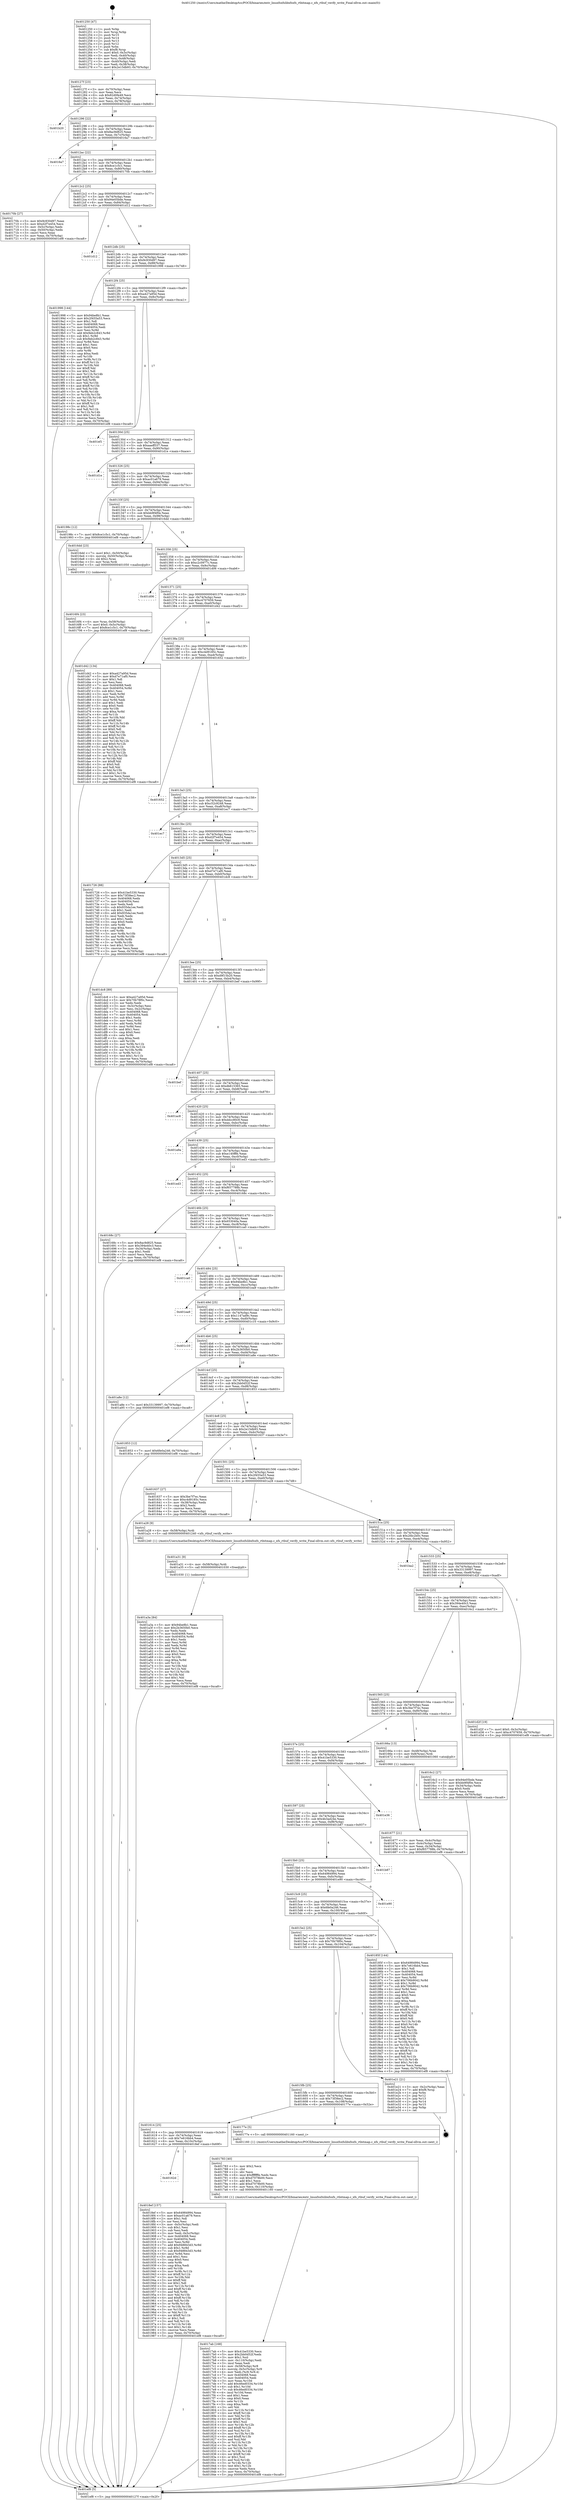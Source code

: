 digraph "0x401250" {
  label = "0x401250 (/mnt/c/Users/mathe/Desktop/tcc/POCII/binaries/extr_linuxfsxfslibxfsxfs_rtbitmap.c_xfs_rtbuf_verify_write_Final-ollvm.out::main(0))"
  labelloc = "t"
  node[shape=record]

  Entry [label="",width=0.3,height=0.3,shape=circle,fillcolor=black,style=filled]
  "0x40127f" [label="{
     0x40127f [23]\l
     | [instrs]\l
     &nbsp;&nbsp;0x40127f \<+3\>: mov -0x70(%rbp),%eax\l
     &nbsp;&nbsp;0x401282 \<+2\>: mov %eax,%ecx\l
     &nbsp;&nbsp;0x401284 \<+6\>: sub $0x82d0fe49,%ecx\l
     &nbsp;&nbsp;0x40128a \<+3\>: mov %eax,-0x74(%rbp)\l
     &nbsp;&nbsp;0x40128d \<+3\>: mov %ecx,-0x78(%rbp)\l
     &nbsp;&nbsp;0x401290 \<+6\>: je 0000000000401b20 \<main+0x8d0\>\l
  }"]
  "0x401b20" [label="{
     0x401b20\l
  }", style=dashed]
  "0x401296" [label="{
     0x401296 [22]\l
     | [instrs]\l
     &nbsp;&nbsp;0x401296 \<+5\>: jmp 000000000040129b \<main+0x4b\>\l
     &nbsp;&nbsp;0x40129b \<+3\>: mov -0x74(%rbp),%eax\l
     &nbsp;&nbsp;0x40129e \<+5\>: sub $0x8ac9d825,%eax\l
     &nbsp;&nbsp;0x4012a3 \<+3\>: mov %eax,-0x7c(%rbp)\l
     &nbsp;&nbsp;0x4012a6 \<+6\>: je 00000000004016a7 \<main+0x457\>\l
  }"]
  Exit [label="",width=0.3,height=0.3,shape=circle,fillcolor=black,style=filled,peripheries=2]
  "0x4016a7" [label="{
     0x4016a7\l
  }", style=dashed]
  "0x4012ac" [label="{
     0x4012ac [22]\l
     | [instrs]\l
     &nbsp;&nbsp;0x4012ac \<+5\>: jmp 00000000004012b1 \<main+0x61\>\l
     &nbsp;&nbsp;0x4012b1 \<+3\>: mov -0x74(%rbp),%eax\l
     &nbsp;&nbsp;0x4012b4 \<+5\>: sub $0x8ce1c5c1,%eax\l
     &nbsp;&nbsp;0x4012b9 \<+3\>: mov %eax,-0x80(%rbp)\l
     &nbsp;&nbsp;0x4012bc \<+6\>: je 000000000040170b \<main+0x4bb\>\l
  }"]
  "0x401a3a" [label="{
     0x401a3a [84]\l
     | [instrs]\l
     &nbsp;&nbsp;0x401a3a \<+5\>: mov $0x94be8b1,%eax\l
     &nbsp;&nbsp;0x401a3f \<+5\>: mov $0x2b3650b0,%ecx\l
     &nbsp;&nbsp;0x401a44 \<+2\>: xor %edx,%edx\l
     &nbsp;&nbsp;0x401a46 \<+7\>: mov 0x404068,%esi\l
     &nbsp;&nbsp;0x401a4d \<+8\>: mov 0x404054,%r8d\l
     &nbsp;&nbsp;0x401a55 \<+3\>: sub $0x1,%edx\l
     &nbsp;&nbsp;0x401a58 \<+3\>: mov %esi,%r9d\l
     &nbsp;&nbsp;0x401a5b \<+3\>: add %edx,%r9d\l
     &nbsp;&nbsp;0x401a5e \<+4\>: imul %r9d,%esi\l
     &nbsp;&nbsp;0x401a62 \<+3\>: and $0x1,%esi\l
     &nbsp;&nbsp;0x401a65 \<+3\>: cmp $0x0,%esi\l
     &nbsp;&nbsp;0x401a68 \<+4\>: sete %r10b\l
     &nbsp;&nbsp;0x401a6c \<+4\>: cmp $0xa,%r8d\l
     &nbsp;&nbsp;0x401a70 \<+4\>: setl %r11b\l
     &nbsp;&nbsp;0x401a74 \<+3\>: mov %r10b,%bl\l
     &nbsp;&nbsp;0x401a77 \<+3\>: and %r11b,%bl\l
     &nbsp;&nbsp;0x401a7a \<+3\>: xor %r11b,%r10b\l
     &nbsp;&nbsp;0x401a7d \<+3\>: or %r10b,%bl\l
     &nbsp;&nbsp;0x401a80 \<+3\>: test $0x1,%bl\l
     &nbsp;&nbsp;0x401a83 \<+3\>: cmovne %ecx,%eax\l
     &nbsp;&nbsp;0x401a86 \<+3\>: mov %eax,-0x70(%rbp)\l
     &nbsp;&nbsp;0x401a89 \<+5\>: jmp 0000000000401ef8 \<main+0xca8\>\l
  }"]
  "0x40170b" [label="{
     0x40170b [27]\l
     | [instrs]\l
     &nbsp;&nbsp;0x40170b \<+5\>: mov $0x9c930d97,%eax\l
     &nbsp;&nbsp;0x401710 \<+5\>: mov $0xd2f7e454,%ecx\l
     &nbsp;&nbsp;0x401715 \<+3\>: mov -0x5c(%rbp),%edx\l
     &nbsp;&nbsp;0x401718 \<+3\>: cmp -0x50(%rbp),%edx\l
     &nbsp;&nbsp;0x40171b \<+3\>: cmovl %ecx,%eax\l
     &nbsp;&nbsp;0x40171e \<+3\>: mov %eax,-0x70(%rbp)\l
     &nbsp;&nbsp;0x401721 \<+5\>: jmp 0000000000401ef8 \<main+0xca8\>\l
  }"]
  "0x4012c2" [label="{
     0x4012c2 [25]\l
     | [instrs]\l
     &nbsp;&nbsp;0x4012c2 \<+5\>: jmp 00000000004012c7 \<main+0x77\>\l
     &nbsp;&nbsp;0x4012c7 \<+3\>: mov -0x74(%rbp),%eax\l
     &nbsp;&nbsp;0x4012ca \<+5\>: sub $0x94e05bde,%eax\l
     &nbsp;&nbsp;0x4012cf \<+6\>: mov %eax,-0x84(%rbp)\l
     &nbsp;&nbsp;0x4012d5 \<+6\>: je 0000000000401d12 \<main+0xac2\>\l
  }"]
  "0x401a31" [label="{
     0x401a31 [9]\l
     | [instrs]\l
     &nbsp;&nbsp;0x401a31 \<+4\>: mov -0x58(%rbp),%rdi\l
     &nbsp;&nbsp;0x401a35 \<+5\>: call 0000000000401030 \<free@plt\>\l
     | [calls]\l
     &nbsp;&nbsp;0x401030 \{1\} (unknown)\l
  }"]
  "0x401d12" [label="{
     0x401d12\l
  }", style=dashed]
  "0x4012db" [label="{
     0x4012db [25]\l
     | [instrs]\l
     &nbsp;&nbsp;0x4012db \<+5\>: jmp 00000000004012e0 \<main+0x90\>\l
     &nbsp;&nbsp;0x4012e0 \<+3\>: mov -0x74(%rbp),%eax\l
     &nbsp;&nbsp;0x4012e3 \<+5\>: sub $0x9c930d97,%eax\l
     &nbsp;&nbsp;0x4012e8 \<+6\>: mov %eax,-0x88(%rbp)\l
     &nbsp;&nbsp;0x4012ee \<+6\>: je 0000000000401998 \<main+0x748\>\l
  }"]
  "0x40162d" [label="{
     0x40162d\l
  }", style=dashed]
  "0x401998" [label="{
     0x401998 [144]\l
     | [instrs]\l
     &nbsp;&nbsp;0x401998 \<+5\>: mov $0x94be8b1,%eax\l
     &nbsp;&nbsp;0x40199d \<+5\>: mov $0x2f455a53,%ecx\l
     &nbsp;&nbsp;0x4019a2 \<+2\>: mov $0x1,%dl\l
     &nbsp;&nbsp;0x4019a4 \<+7\>: mov 0x404068,%esi\l
     &nbsp;&nbsp;0x4019ab \<+7\>: mov 0x404054,%edi\l
     &nbsp;&nbsp;0x4019b2 \<+3\>: mov %esi,%r8d\l
     &nbsp;&nbsp;0x4019b5 \<+7\>: add $0x9eb2c843,%r8d\l
     &nbsp;&nbsp;0x4019bc \<+4\>: sub $0x1,%r8d\l
     &nbsp;&nbsp;0x4019c0 \<+7\>: sub $0x9eb2c843,%r8d\l
     &nbsp;&nbsp;0x4019c7 \<+4\>: imul %r8d,%esi\l
     &nbsp;&nbsp;0x4019cb \<+3\>: and $0x1,%esi\l
     &nbsp;&nbsp;0x4019ce \<+3\>: cmp $0x0,%esi\l
     &nbsp;&nbsp;0x4019d1 \<+4\>: sete %r9b\l
     &nbsp;&nbsp;0x4019d5 \<+3\>: cmp $0xa,%edi\l
     &nbsp;&nbsp;0x4019d8 \<+4\>: setl %r10b\l
     &nbsp;&nbsp;0x4019dc \<+3\>: mov %r9b,%r11b\l
     &nbsp;&nbsp;0x4019df \<+4\>: xor $0xff,%r11b\l
     &nbsp;&nbsp;0x4019e3 \<+3\>: mov %r10b,%bl\l
     &nbsp;&nbsp;0x4019e6 \<+3\>: xor $0xff,%bl\l
     &nbsp;&nbsp;0x4019e9 \<+3\>: xor $0x1,%dl\l
     &nbsp;&nbsp;0x4019ec \<+3\>: mov %r11b,%r14b\l
     &nbsp;&nbsp;0x4019ef \<+4\>: and $0xff,%r14b\l
     &nbsp;&nbsp;0x4019f3 \<+3\>: and %dl,%r9b\l
     &nbsp;&nbsp;0x4019f6 \<+3\>: mov %bl,%r15b\l
     &nbsp;&nbsp;0x4019f9 \<+4\>: and $0xff,%r15b\l
     &nbsp;&nbsp;0x4019fd \<+3\>: and %dl,%r10b\l
     &nbsp;&nbsp;0x401a00 \<+3\>: or %r9b,%r14b\l
     &nbsp;&nbsp;0x401a03 \<+3\>: or %r10b,%r15b\l
     &nbsp;&nbsp;0x401a06 \<+3\>: xor %r15b,%r14b\l
     &nbsp;&nbsp;0x401a09 \<+3\>: or %bl,%r11b\l
     &nbsp;&nbsp;0x401a0c \<+4\>: xor $0xff,%r11b\l
     &nbsp;&nbsp;0x401a10 \<+3\>: or $0x1,%dl\l
     &nbsp;&nbsp;0x401a13 \<+3\>: and %dl,%r11b\l
     &nbsp;&nbsp;0x401a16 \<+3\>: or %r11b,%r14b\l
     &nbsp;&nbsp;0x401a19 \<+4\>: test $0x1,%r14b\l
     &nbsp;&nbsp;0x401a1d \<+3\>: cmovne %ecx,%eax\l
     &nbsp;&nbsp;0x401a20 \<+3\>: mov %eax,-0x70(%rbp)\l
     &nbsp;&nbsp;0x401a23 \<+5\>: jmp 0000000000401ef8 \<main+0xca8\>\l
  }"]
  "0x4012f4" [label="{
     0x4012f4 [25]\l
     | [instrs]\l
     &nbsp;&nbsp;0x4012f4 \<+5\>: jmp 00000000004012f9 \<main+0xa9\>\l
     &nbsp;&nbsp;0x4012f9 \<+3\>: mov -0x74(%rbp),%eax\l
     &nbsp;&nbsp;0x4012fc \<+5\>: sub $0xa427a95d,%eax\l
     &nbsp;&nbsp;0x401301 \<+6\>: mov %eax,-0x8c(%rbp)\l
     &nbsp;&nbsp;0x401307 \<+6\>: je 0000000000401ef1 \<main+0xca1\>\l
  }"]
  "0x4018ef" [label="{
     0x4018ef [157]\l
     | [instrs]\l
     &nbsp;&nbsp;0x4018ef \<+5\>: mov $0x64984994,%eax\l
     &nbsp;&nbsp;0x4018f4 \<+5\>: mov $0xac01a679,%ecx\l
     &nbsp;&nbsp;0x4018f9 \<+2\>: mov $0x1,%dl\l
     &nbsp;&nbsp;0x4018fb \<+2\>: xor %esi,%esi\l
     &nbsp;&nbsp;0x4018fd \<+3\>: mov -0x5c(%rbp),%edi\l
     &nbsp;&nbsp;0x401900 \<+3\>: sub $0x1,%esi\l
     &nbsp;&nbsp;0x401903 \<+2\>: sub %esi,%edi\l
     &nbsp;&nbsp;0x401905 \<+3\>: mov %edi,-0x5c(%rbp)\l
     &nbsp;&nbsp;0x401908 \<+7\>: mov 0x404068,%esi\l
     &nbsp;&nbsp;0x40190f \<+7\>: mov 0x404054,%edi\l
     &nbsp;&nbsp;0x401916 \<+3\>: mov %esi,%r8d\l
     &nbsp;&nbsp;0x401919 \<+7\>: add $0x948843d3,%r8d\l
     &nbsp;&nbsp;0x401920 \<+4\>: sub $0x1,%r8d\l
     &nbsp;&nbsp;0x401924 \<+7\>: sub $0x948843d3,%r8d\l
     &nbsp;&nbsp;0x40192b \<+4\>: imul %r8d,%esi\l
     &nbsp;&nbsp;0x40192f \<+3\>: and $0x1,%esi\l
     &nbsp;&nbsp;0x401932 \<+3\>: cmp $0x0,%esi\l
     &nbsp;&nbsp;0x401935 \<+4\>: sete %r9b\l
     &nbsp;&nbsp;0x401939 \<+3\>: cmp $0xa,%edi\l
     &nbsp;&nbsp;0x40193c \<+4\>: setl %r10b\l
     &nbsp;&nbsp;0x401940 \<+3\>: mov %r9b,%r11b\l
     &nbsp;&nbsp;0x401943 \<+4\>: xor $0xff,%r11b\l
     &nbsp;&nbsp;0x401947 \<+3\>: mov %r10b,%bl\l
     &nbsp;&nbsp;0x40194a \<+3\>: xor $0xff,%bl\l
     &nbsp;&nbsp;0x40194d \<+3\>: xor $0x1,%dl\l
     &nbsp;&nbsp;0x401950 \<+3\>: mov %r11b,%r14b\l
     &nbsp;&nbsp;0x401953 \<+4\>: and $0xff,%r14b\l
     &nbsp;&nbsp;0x401957 \<+3\>: and %dl,%r9b\l
     &nbsp;&nbsp;0x40195a \<+3\>: mov %bl,%r15b\l
     &nbsp;&nbsp;0x40195d \<+4\>: and $0xff,%r15b\l
     &nbsp;&nbsp;0x401961 \<+3\>: and %dl,%r10b\l
     &nbsp;&nbsp;0x401964 \<+3\>: or %r9b,%r14b\l
     &nbsp;&nbsp;0x401967 \<+3\>: or %r10b,%r15b\l
     &nbsp;&nbsp;0x40196a \<+3\>: xor %r15b,%r14b\l
     &nbsp;&nbsp;0x40196d \<+3\>: or %bl,%r11b\l
     &nbsp;&nbsp;0x401970 \<+4\>: xor $0xff,%r11b\l
     &nbsp;&nbsp;0x401974 \<+3\>: or $0x1,%dl\l
     &nbsp;&nbsp;0x401977 \<+3\>: and %dl,%r11b\l
     &nbsp;&nbsp;0x40197a \<+3\>: or %r11b,%r14b\l
     &nbsp;&nbsp;0x40197d \<+4\>: test $0x1,%r14b\l
     &nbsp;&nbsp;0x401981 \<+3\>: cmovne %ecx,%eax\l
     &nbsp;&nbsp;0x401984 \<+3\>: mov %eax,-0x70(%rbp)\l
     &nbsp;&nbsp;0x401987 \<+5\>: jmp 0000000000401ef8 \<main+0xca8\>\l
  }"]
  "0x401ef1" [label="{
     0x401ef1\l
  }", style=dashed]
  "0x40130d" [label="{
     0x40130d [25]\l
     | [instrs]\l
     &nbsp;&nbsp;0x40130d \<+5\>: jmp 0000000000401312 \<main+0xc2\>\l
     &nbsp;&nbsp;0x401312 \<+3\>: mov -0x74(%rbp),%eax\l
     &nbsp;&nbsp;0x401315 \<+5\>: sub $0xaaeff337,%eax\l
     &nbsp;&nbsp;0x40131a \<+6\>: mov %eax,-0x90(%rbp)\l
     &nbsp;&nbsp;0x401320 \<+6\>: je 0000000000401d1e \<main+0xace\>\l
  }"]
  "0x4017ab" [label="{
     0x4017ab [168]\l
     | [instrs]\l
     &nbsp;&nbsp;0x4017ab \<+5\>: mov $0x41be5330,%ecx\l
     &nbsp;&nbsp;0x4017b0 \<+5\>: mov $0x2bb0d52f,%edx\l
     &nbsp;&nbsp;0x4017b5 \<+3\>: mov $0x1,%sil\l
     &nbsp;&nbsp;0x4017b8 \<+6\>: mov -0x110(%rbp),%edi\l
     &nbsp;&nbsp;0x4017be \<+3\>: imul %eax,%edi\l
     &nbsp;&nbsp;0x4017c1 \<+4\>: mov -0x58(%rbp),%r8\l
     &nbsp;&nbsp;0x4017c5 \<+4\>: movslq -0x5c(%rbp),%r9\l
     &nbsp;&nbsp;0x4017c9 \<+4\>: mov %edi,(%r8,%r9,4)\l
     &nbsp;&nbsp;0x4017cd \<+7\>: mov 0x404068,%eax\l
     &nbsp;&nbsp;0x4017d4 \<+7\>: mov 0x404054,%edi\l
     &nbsp;&nbsp;0x4017db \<+3\>: mov %eax,%r10d\l
     &nbsp;&nbsp;0x4017de \<+7\>: add $0x46ed0334,%r10d\l
     &nbsp;&nbsp;0x4017e5 \<+4\>: sub $0x1,%r10d\l
     &nbsp;&nbsp;0x4017e9 \<+7\>: sub $0x46ed0334,%r10d\l
     &nbsp;&nbsp;0x4017f0 \<+4\>: imul %r10d,%eax\l
     &nbsp;&nbsp;0x4017f4 \<+3\>: and $0x1,%eax\l
     &nbsp;&nbsp;0x4017f7 \<+3\>: cmp $0x0,%eax\l
     &nbsp;&nbsp;0x4017fa \<+4\>: sete %r11b\l
     &nbsp;&nbsp;0x4017fe \<+3\>: cmp $0xa,%edi\l
     &nbsp;&nbsp;0x401801 \<+3\>: setl %bl\l
     &nbsp;&nbsp;0x401804 \<+3\>: mov %r11b,%r14b\l
     &nbsp;&nbsp;0x401807 \<+4\>: xor $0xff,%r14b\l
     &nbsp;&nbsp;0x40180b \<+3\>: mov %bl,%r15b\l
     &nbsp;&nbsp;0x40180e \<+4\>: xor $0xff,%r15b\l
     &nbsp;&nbsp;0x401812 \<+4\>: xor $0x1,%sil\l
     &nbsp;&nbsp;0x401816 \<+3\>: mov %r14b,%r12b\l
     &nbsp;&nbsp;0x401819 \<+4\>: and $0xff,%r12b\l
     &nbsp;&nbsp;0x40181d \<+3\>: and %sil,%r11b\l
     &nbsp;&nbsp;0x401820 \<+3\>: mov %r15b,%r13b\l
     &nbsp;&nbsp;0x401823 \<+4\>: and $0xff,%r13b\l
     &nbsp;&nbsp;0x401827 \<+3\>: and %sil,%bl\l
     &nbsp;&nbsp;0x40182a \<+3\>: or %r11b,%r12b\l
     &nbsp;&nbsp;0x40182d \<+3\>: or %bl,%r13b\l
     &nbsp;&nbsp;0x401830 \<+3\>: xor %r13b,%r12b\l
     &nbsp;&nbsp;0x401833 \<+3\>: or %r15b,%r14b\l
     &nbsp;&nbsp;0x401836 \<+4\>: xor $0xff,%r14b\l
     &nbsp;&nbsp;0x40183a \<+4\>: or $0x1,%sil\l
     &nbsp;&nbsp;0x40183e \<+3\>: and %sil,%r14b\l
     &nbsp;&nbsp;0x401841 \<+3\>: or %r14b,%r12b\l
     &nbsp;&nbsp;0x401844 \<+4\>: test $0x1,%r12b\l
     &nbsp;&nbsp;0x401848 \<+3\>: cmovne %edx,%ecx\l
     &nbsp;&nbsp;0x40184b \<+3\>: mov %ecx,-0x70(%rbp)\l
     &nbsp;&nbsp;0x40184e \<+5\>: jmp 0000000000401ef8 \<main+0xca8\>\l
  }"]
  "0x401d1e" [label="{
     0x401d1e\l
  }", style=dashed]
  "0x401326" [label="{
     0x401326 [25]\l
     | [instrs]\l
     &nbsp;&nbsp;0x401326 \<+5\>: jmp 000000000040132b \<main+0xdb\>\l
     &nbsp;&nbsp;0x40132b \<+3\>: mov -0x74(%rbp),%eax\l
     &nbsp;&nbsp;0x40132e \<+5\>: sub $0xac01a679,%eax\l
     &nbsp;&nbsp;0x401333 \<+6\>: mov %eax,-0x94(%rbp)\l
     &nbsp;&nbsp;0x401339 \<+6\>: je 000000000040198c \<main+0x73c\>\l
  }"]
  "0x401783" [label="{
     0x401783 [40]\l
     | [instrs]\l
     &nbsp;&nbsp;0x401783 \<+5\>: mov $0x2,%ecx\l
     &nbsp;&nbsp;0x401788 \<+1\>: cltd\l
     &nbsp;&nbsp;0x401789 \<+2\>: idiv %ecx\l
     &nbsp;&nbsp;0x40178b \<+6\>: imul $0xfffffffe,%edx,%ecx\l
     &nbsp;&nbsp;0x401791 \<+6\>: sub $0xd7078b00,%ecx\l
     &nbsp;&nbsp;0x401797 \<+3\>: add $0x1,%ecx\l
     &nbsp;&nbsp;0x40179a \<+6\>: add $0xd7078b00,%ecx\l
     &nbsp;&nbsp;0x4017a0 \<+6\>: mov %ecx,-0x110(%rbp)\l
     &nbsp;&nbsp;0x4017a6 \<+5\>: call 0000000000401160 \<next_i\>\l
     | [calls]\l
     &nbsp;&nbsp;0x401160 \{1\} (/mnt/c/Users/mathe/Desktop/tcc/POCII/binaries/extr_linuxfsxfslibxfsxfs_rtbitmap.c_xfs_rtbuf_verify_write_Final-ollvm.out::next_i)\l
  }"]
  "0x40198c" [label="{
     0x40198c [12]\l
     | [instrs]\l
     &nbsp;&nbsp;0x40198c \<+7\>: movl $0x8ce1c5c1,-0x70(%rbp)\l
     &nbsp;&nbsp;0x401993 \<+5\>: jmp 0000000000401ef8 \<main+0xca8\>\l
  }"]
  "0x40133f" [label="{
     0x40133f [25]\l
     | [instrs]\l
     &nbsp;&nbsp;0x40133f \<+5\>: jmp 0000000000401344 \<main+0xf4\>\l
     &nbsp;&nbsp;0x401344 \<+3\>: mov -0x74(%rbp),%eax\l
     &nbsp;&nbsp;0x401347 \<+5\>: sub $0xbb9f4f0e,%eax\l
     &nbsp;&nbsp;0x40134c \<+6\>: mov %eax,-0x98(%rbp)\l
     &nbsp;&nbsp;0x401352 \<+6\>: je 00000000004016dd \<main+0x48d\>\l
  }"]
  "0x401614" [label="{
     0x401614 [25]\l
     | [instrs]\l
     &nbsp;&nbsp;0x401614 \<+5\>: jmp 0000000000401619 \<main+0x3c9\>\l
     &nbsp;&nbsp;0x401619 \<+3\>: mov -0x74(%rbp),%eax\l
     &nbsp;&nbsp;0x40161c \<+5\>: sub $0x7e616bb4,%eax\l
     &nbsp;&nbsp;0x401621 \<+6\>: mov %eax,-0x10c(%rbp)\l
     &nbsp;&nbsp;0x401627 \<+6\>: je 00000000004018ef \<main+0x69f\>\l
  }"]
  "0x4016dd" [label="{
     0x4016dd [23]\l
     | [instrs]\l
     &nbsp;&nbsp;0x4016dd \<+7\>: movl $0x1,-0x50(%rbp)\l
     &nbsp;&nbsp;0x4016e4 \<+4\>: movslq -0x50(%rbp),%rax\l
     &nbsp;&nbsp;0x4016e8 \<+4\>: shl $0x2,%rax\l
     &nbsp;&nbsp;0x4016ec \<+3\>: mov %rax,%rdi\l
     &nbsp;&nbsp;0x4016ef \<+5\>: call 0000000000401050 \<malloc@plt\>\l
     | [calls]\l
     &nbsp;&nbsp;0x401050 \{1\} (unknown)\l
  }"]
  "0x401358" [label="{
     0x401358 [25]\l
     | [instrs]\l
     &nbsp;&nbsp;0x401358 \<+5\>: jmp 000000000040135d \<main+0x10d\>\l
     &nbsp;&nbsp;0x40135d \<+3\>: mov -0x74(%rbp),%eax\l
     &nbsp;&nbsp;0x401360 \<+5\>: sub $0xc2c0977c,%eax\l
     &nbsp;&nbsp;0x401365 \<+6\>: mov %eax,-0x9c(%rbp)\l
     &nbsp;&nbsp;0x40136b \<+6\>: je 0000000000401d06 \<main+0xab6\>\l
  }"]
  "0x40177e" [label="{
     0x40177e [5]\l
     | [instrs]\l
     &nbsp;&nbsp;0x40177e \<+5\>: call 0000000000401160 \<next_i\>\l
     | [calls]\l
     &nbsp;&nbsp;0x401160 \{1\} (/mnt/c/Users/mathe/Desktop/tcc/POCII/binaries/extr_linuxfsxfslibxfsxfs_rtbitmap.c_xfs_rtbuf_verify_write_Final-ollvm.out::next_i)\l
  }"]
  "0x401d06" [label="{
     0x401d06\l
  }", style=dashed]
  "0x401371" [label="{
     0x401371 [25]\l
     | [instrs]\l
     &nbsp;&nbsp;0x401371 \<+5\>: jmp 0000000000401376 \<main+0x126\>\l
     &nbsp;&nbsp;0x401376 \<+3\>: mov -0x74(%rbp),%eax\l
     &nbsp;&nbsp;0x401379 \<+5\>: sub $0xc4707659,%eax\l
     &nbsp;&nbsp;0x40137e \<+6\>: mov %eax,-0xa0(%rbp)\l
     &nbsp;&nbsp;0x401384 \<+6\>: je 0000000000401d42 \<main+0xaf2\>\l
  }"]
  "0x4015fb" [label="{
     0x4015fb [25]\l
     | [instrs]\l
     &nbsp;&nbsp;0x4015fb \<+5\>: jmp 0000000000401600 \<main+0x3b0\>\l
     &nbsp;&nbsp;0x401600 \<+3\>: mov -0x74(%rbp),%eax\l
     &nbsp;&nbsp;0x401603 \<+5\>: sub $0x73f38ec2,%eax\l
     &nbsp;&nbsp;0x401608 \<+6\>: mov %eax,-0x108(%rbp)\l
     &nbsp;&nbsp;0x40160e \<+6\>: je 000000000040177e \<main+0x52e\>\l
  }"]
  "0x401d42" [label="{
     0x401d42 [134]\l
     | [instrs]\l
     &nbsp;&nbsp;0x401d42 \<+5\>: mov $0xa427a95d,%eax\l
     &nbsp;&nbsp;0x401d47 \<+5\>: mov $0xd7e71af0,%ecx\l
     &nbsp;&nbsp;0x401d4c \<+2\>: mov $0x1,%dl\l
     &nbsp;&nbsp;0x401d4e \<+2\>: xor %esi,%esi\l
     &nbsp;&nbsp;0x401d50 \<+7\>: mov 0x404068,%edi\l
     &nbsp;&nbsp;0x401d57 \<+8\>: mov 0x404054,%r8d\l
     &nbsp;&nbsp;0x401d5f \<+3\>: sub $0x1,%esi\l
     &nbsp;&nbsp;0x401d62 \<+3\>: mov %edi,%r9d\l
     &nbsp;&nbsp;0x401d65 \<+3\>: add %esi,%r9d\l
     &nbsp;&nbsp;0x401d68 \<+4\>: imul %r9d,%edi\l
     &nbsp;&nbsp;0x401d6c \<+3\>: and $0x1,%edi\l
     &nbsp;&nbsp;0x401d6f \<+3\>: cmp $0x0,%edi\l
     &nbsp;&nbsp;0x401d72 \<+4\>: sete %r10b\l
     &nbsp;&nbsp;0x401d76 \<+4\>: cmp $0xa,%r8d\l
     &nbsp;&nbsp;0x401d7a \<+4\>: setl %r11b\l
     &nbsp;&nbsp;0x401d7e \<+3\>: mov %r10b,%bl\l
     &nbsp;&nbsp;0x401d81 \<+3\>: xor $0xff,%bl\l
     &nbsp;&nbsp;0x401d84 \<+3\>: mov %r11b,%r14b\l
     &nbsp;&nbsp;0x401d87 \<+4\>: xor $0xff,%r14b\l
     &nbsp;&nbsp;0x401d8b \<+3\>: xor $0x0,%dl\l
     &nbsp;&nbsp;0x401d8e \<+3\>: mov %bl,%r15b\l
     &nbsp;&nbsp;0x401d91 \<+4\>: and $0x0,%r15b\l
     &nbsp;&nbsp;0x401d95 \<+3\>: and %dl,%r10b\l
     &nbsp;&nbsp;0x401d98 \<+3\>: mov %r14b,%r12b\l
     &nbsp;&nbsp;0x401d9b \<+4\>: and $0x0,%r12b\l
     &nbsp;&nbsp;0x401d9f \<+3\>: and %dl,%r11b\l
     &nbsp;&nbsp;0x401da2 \<+3\>: or %r10b,%r15b\l
     &nbsp;&nbsp;0x401da5 \<+3\>: or %r11b,%r12b\l
     &nbsp;&nbsp;0x401da8 \<+3\>: xor %r12b,%r15b\l
     &nbsp;&nbsp;0x401dab \<+3\>: or %r14b,%bl\l
     &nbsp;&nbsp;0x401dae \<+3\>: xor $0xff,%bl\l
     &nbsp;&nbsp;0x401db1 \<+3\>: or $0x0,%dl\l
     &nbsp;&nbsp;0x401db4 \<+2\>: and %dl,%bl\l
     &nbsp;&nbsp;0x401db6 \<+3\>: or %bl,%r15b\l
     &nbsp;&nbsp;0x401db9 \<+4\>: test $0x1,%r15b\l
     &nbsp;&nbsp;0x401dbd \<+3\>: cmovne %ecx,%eax\l
     &nbsp;&nbsp;0x401dc0 \<+3\>: mov %eax,-0x70(%rbp)\l
     &nbsp;&nbsp;0x401dc3 \<+5\>: jmp 0000000000401ef8 \<main+0xca8\>\l
  }"]
  "0x40138a" [label="{
     0x40138a [25]\l
     | [instrs]\l
     &nbsp;&nbsp;0x40138a \<+5\>: jmp 000000000040138f \<main+0x13f\>\l
     &nbsp;&nbsp;0x40138f \<+3\>: mov -0x74(%rbp),%eax\l
     &nbsp;&nbsp;0x401392 \<+5\>: sub $0xc4d9185c,%eax\l
     &nbsp;&nbsp;0x401397 \<+6\>: mov %eax,-0xa4(%rbp)\l
     &nbsp;&nbsp;0x40139d \<+6\>: je 0000000000401652 \<main+0x402\>\l
  }"]
  "0x401e21" [label="{
     0x401e21 [21]\l
     | [instrs]\l
     &nbsp;&nbsp;0x401e21 \<+3\>: mov -0x2c(%rbp),%eax\l
     &nbsp;&nbsp;0x401e24 \<+7\>: add $0xf8,%rsp\l
     &nbsp;&nbsp;0x401e2b \<+1\>: pop %rbx\l
     &nbsp;&nbsp;0x401e2c \<+2\>: pop %r12\l
     &nbsp;&nbsp;0x401e2e \<+2\>: pop %r13\l
     &nbsp;&nbsp;0x401e30 \<+2\>: pop %r14\l
     &nbsp;&nbsp;0x401e32 \<+2\>: pop %r15\l
     &nbsp;&nbsp;0x401e34 \<+1\>: pop %rbp\l
     &nbsp;&nbsp;0x401e35 \<+1\>: ret\l
  }"]
  "0x401652" [label="{
     0x401652\l
  }", style=dashed]
  "0x4013a3" [label="{
     0x4013a3 [25]\l
     | [instrs]\l
     &nbsp;&nbsp;0x4013a3 \<+5\>: jmp 00000000004013a8 \<main+0x158\>\l
     &nbsp;&nbsp;0x4013a8 \<+3\>: mov -0x74(%rbp),%eax\l
     &nbsp;&nbsp;0x4013ab \<+5\>: sub $0xc52c9248,%eax\l
     &nbsp;&nbsp;0x4013b0 \<+6\>: mov %eax,-0xa8(%rbp)\l
     &nbsp;&nbsp;0x4013b6 \<+6\>: je 0000000000401ec7 \<main+0xc77\>\l
  }"]
  "0x4015e2" [label="{
     0x4015e2 [25]\l
     | [instrs]\l
     &nbsp;&nbsp;0x4015e2 \<+5\>: jmp 00000000004015e7 \<main+0x397\>\l
     &nbsp;&nbsp;0x4015e7 \<+3\>: mov -0x74(%rbp),%eax\l
     &nbsp;&nbsp;0x4015ea \<+5\>: sub $0x70b78f0c,%eax\l
     &nbsp;&nbsp;0x4015ef \<+6\>: mov %eax,-0x104(%rbp)\l
     &nbsp;&nbsp;0x4015f5 \<+6\>: je 0000000000401e21 \<main+0xbd1\>\l
  }"]
  "0x401ec7" [label="{
     0x401ec7\l
  }", style=dashed]
  "0x4013bc" [label="{
     0x4013bc [25]\l
     | [instrs]\l
     &nbsp;&nbsp;0x4013bc \<+5\>: jmp 00000000004013c1 \<main+0x171\>\l
     &nbsp;&nbsp;0x4013c1 \<+3\>: mov -0x74(%rbp),%eax\l
     &nbsp;&nbsp;0x4013c4 \<+5\>: sub $0xd2f7e454,%eax\l
     &nbsp;&nbsp;0x4013c9 \<+6\>: mov %eax,-0xac(%rbp)\l
     &nbsp;&nbsp;0x4013cf \<+6\>: je 0000000000401726 \<main+0x4d6\>\l
  }"]
  "0x40185f" [label="{
     0x40185f [144]\l
     | [instrs]\l
     &nbsp;&nbsp;0x40185f \<+5\>: mov $0x64984994,%eax\l
     &nbsp;&nbsp;0x401864 \<+5\>: mov $0x7e616bb4,%ecx\l
     &nbsp;&nbsp;0x401869 \<+2\>: mov $0x1,%dl\l
     &nbsp;&nbsp;0x40186b \<+7\>: mov 0x404068,%esi\l
     &nbsp;&nbsp;0x401872 \<+7\>: mov 0x404054,%edi\l
     &nbsp;&nbsp;0x401879 \<+3\>: mov %esi,%r8d\l
     &nbsp;&nbsp;0x40187c \<+7\>: add $0x706b9042,%r8d\l
     &nbsp;&nbsp;0x401883 \<+4\>: sub $0x1,%r8d\l
     &nbsp;&nbsp;0x401887 \<+7\>: sub $0x706b9042,%r8d\l
     &nbsp;&nbsp;0x40188e \<+4\>: imul %r8d,%esi\l
     &nbsp;&nbsp;0x401892 \<+3\>: and $0x1,%esi\l
     &nbsp;&nbsp;0x401895 \<+3\>: cmp $0x0,%esi\l
     &nbsp;&nbsp;0x401898 \<+4\>: sete %r9b\l
     &nbsp;&nbsp;0x40189c \<+3\>: cmp $0xa,%edi\l
     &nbsp;&nbsp;0x40189f \<+4\>: setl %r10b\l
     &nbsp;&nbsp;0x4018a3 \<+3\>: mov %r9b,%r11b\l
     &nbsp;&nbsp;0x4018a6 \<+4\>: xor $0xff,%r11b\l
     &nbsp;&nbsp;0x4018aa \<+3\>: mov %r10b,%bl\l
     &nbsp;&nbsp;0x4018ad \<+3\>: xor $0xff,%bl\l
     &nbsp;&nbsp;0x4018b0 \<+3\>: xor $0x0,%dl\l
     &nbsp;&nbsp;0x4018b3 \<+3\>: mov %r11b,%r14b\l
     &nbsp;&nbsp;0x4018b6 \<+4\>: and $0x0,%r14b\l
     &nbsp;&nbsp;0x4018ba \<+3\>: and %dl,%r9b\l
     &nbsp;&nbsp;0x4018bd \<+3\>: mov %bl,%r15b\l
     &nbsp;&nbsp;0x4018c0 \<+4\>: and $0x0,%r15b\l
     &nbsp;&nbsp;0x4018c4 \<+3\>: and %dl,%r10b\l
     &nbsp;&nbsp;0x4018c7 \<+3\>: or %r9b,%r14b\l
     &nbsp;&nbsp;0x4018ca \<+3\>: or %r10b,%r15b\l
     &nbsp;&nbsp;0x4018cd \<+3\>: xor %r15b,%r14b\l
     &nbsp;&nbsp;0x4018d0 \<+3\>: or %bl,%r11b\l
     &nbsp;&nbsp;0x4018d3 \<+4\>: xor $0xff,%r11b\l
     &nbsp;&nbsp;0x4018d7 \<+3\>: or $0x0,%dl\l
     &nbsp;&nbsp;0x4018da \<+3\>: and %dl,%r11b\l
     &nbsp;&nbsp;0x4018dd \<+3\>: or %r11b,%r14b\l
     &nbsp;&nbsp;0x4018e0 \<+4\>: test $0x1,%r14b\l
     &nbsp;&nbsp;0x4018e4 \<+3\>: cmovne %ecx,%eax\l
     &nbsp;&nbsp;0x4018e7 \<+3\>: mov %eax,-0x70(%rbp)\l
     &nbsp;&nbsp;0x4018ea \<+5\>: jmp 0000000000401ef8 \<main+0xca8\>\l
  }"]
  "0x401726" [label="{
     0x401726 [88]\l
     | [instrs]\l
     &nbsp;&nbsp;0x401726 \<+5\>: mov $0x41be5330,%eax\l
     &nbsp;&nbsp;0x40172b \<+5\>: mov $0x73f38ec2,%ecx\l
     &nbsp;&nbsp;0x401730 \<+7\>: mov 0x404068,%edx\l
     &nbsp;&nbsp;0x401737 \<+7\>: mov 0x404054,%esi\l
     &nbsp;&nbsp;0x40173e \<+2\>: mov %edx,%edi\l
     &nbsp;&nbsp;0x401740 \<+6\>: sub $0x935da1ee,%edi\l
     &nbsp;&nbsp;0x401746 \<+3\>: sub $0x1,%edi\l
     &nbsp;&nbsp;0x401749 \<+6\>: add $0x935da1ee,%edi\l
     &nbsp;&nbsp;0x40174f \<+3\>: imul %edi,%edx\l
     &nbsp;&nbsp;0x401752 \<+3\>: and $0x1,%edx\l
     &nbsp;&nbsp;0x401755 \<+3\>: cmp $0x0,%edx\l
     &nbsp;&nbsp;0x401758 \<+4\>: sete %r8b\l
     &nbsp;&nbsp;0x40175c \<+3\>: cmp $0xa,%esi\l
     &nbsp;&nbsp;0x40175f \<+4\>: setl %r9b\l
     &nbsp;&nbsp;0x401763 \<+3\>: mov %r8b,%r10b\l
     &nbsp;&nbsp;0x401766 \<+3\>: and %r9b,%r10b\l
     &nbsp;&nbsp;0x401769 \<+3\>: xor %r9b,%r8b\l
     &nbsp;&nbsp;0x40176c \<+3\>: or %r8b,%r10b\l
     &nbsp;&nbsp;0x40176f \<+4\>: test $0x1,%r10b\l
     &nbsp;&nbsp;0x401773 \<+3\>: cmovne %ecx,%eax\l
     &nbsp;&nbsp;0x401776 \<+3\>: mov %eax,-0x70(%rbp)\l
     &nbsp;&nbsp;0x401779 \<+5\>: jmp 0000000000401ef8 \<main+0xca8\>\l
  }"]
  "0x4013d5" [label="{
     0x4013d5 [25]\l
     | [instrs]\l
     &nbsp;&nbsp;0x4013d5 \<+5\>: jmp 00000000004013da \<main+0x18a\>\l
     &nbsp;&nbsp;0x4013da \<+3\>: mov -0x74(%rbp),%eax\l
     &nbsp;&nbsp;0x4013dd \<+5\>: sub $0xd7e71af0,%eax\l
     &nbsp;&nbsp;0x4013e2 \<+6\>: mov %eax,-0xb0(%rbp)\l
     &nbsp;&nbsp;0x4013e8 \<+6\>: je 0000000000401dc8 \<main+0xb78\>\l
  }"]
  "0x4015c9" [label="{
     0x4015c9 [25]\l
     | [instrs]\l
     &nbsp;&nbsp;0x4015c9 \<+5\>: jmp 00000000004015ce \<main+0x37e\>\l
     &nbsp;&nbsp;0x4015ce \<+3\>: mov -0x74(%rbp),%eax\l
     &nbsp;&nbsp;0x4015d1 \<+5\>: sub $0x6fe0a246,%eax\l
     &nbsp;&nbsp;0x4015d6 \<+6\>: mov %eax,-0x100(%rbp)\l
     &nbsp;&nbsp;0x4015dc \<+6\>: je 000000000040185f \<main+0x60f\>\l
  }"]
  "0x401dc8" [label="{
     0x401dc8 [89]\l
     | [instrs]\l
     &nbsp;&nbsp;0x401dc8 \<+5\>: mov $0xa427a95d,%eax\l
     &nbsp;&nbsp;0x401dcd \<+5\>: mov $0x70b78f0c,%ecx\l
     &nbsp;&nbsp;0x401dd2 \<+2\>: xor %edx,%edx\l
     &nbsp;&nbsp;0x401dd4 \<+3\>: mov -0x3c(%rbp),%esi\l
     &nbsp;&nbsp;0x401dd7 \<+3\>: mov %esi,-0x2c(%rbp)\l
     &nbsp;&nbsp;0x401dda \<+7\>: mov 0x404068,%esi\l
     &nbsp;&nbsp;0x401de1 \<+7\>: mov 0x404054,%edi\l
     &nbsp;&nbsp;0x401de8 \<+3\>: sub $0x1,%edx\l
     &nbsp;&nbsp;0x401deb \<+3\>: mov %esi,%r8d\l
     &nbsp;&nbsp;0x401dee \<+3\>: add %edx,%r8d\l
     &nbsp;&nbsp;0x401df1 \<+4\>: imul %r8d,%esi\l
     &nbsp;&nbsp;0x401df5 \<+3\>: and $0x1,%esi\l
     &nbsp;&nbsp;0x401df8 \<+3\>: cmp $0x0,%esi\l
     &nbsp;&nbsp;0x401dfb \<+4\>: sete %r9b\l
     &nbsp;&nbsp;0x401dff \<+3\>: cmp $0xa,%edi\l
     &nbsp;&nbsp;0x401e02 \<+4\>: setl %r10b\l
     &nbsp;&nbsp;0x401e06 \<+3\>: mov %r9b,%r11b\l
     &nbsp;&nbsp;0x401e09 \<+3\>: and %r10b,%r11b\l
     &nbsp;&nbsp;0x401e0c \<+3\>: xor %r10b,%r9b\l
     &nbsp;&nbsp;0x401e0f \<+3\>: or %r9b,%r11b\l
     &nbsp;&nbsp;0x401e12 \<+4\>: test $0x1,%r11b\l
     &nbsp;&nbsp;0x401e16 \<+3\>: cmovne %ecx,%eax\l
     &nbsp;&nbsp;0x401e19 \<+3\>: mov %eax,-0x70(%rbp)\l
     &nbsp;&nbsp;0x401e1c \<+5\>: jmp 0000000000401ef8 \<main+0xca8\>\l
  }"]
  "0x4013ee" [label="{
     0x4013ee [25]\l
     | [instrs]\l
     &nbsp;&nbsp;0x4013ee \<+5\>: jmp 00000000004013f3 \<main+0x1a3\>\l
     &nbsp;&nbsp;0x4013f3 \<+3\>: mov -0x74(%rbp),%eax\l
     &nbsp;&nbsp;0x4013f6 \<+5\>: sub $0xd9f15b20,%eax\l
     &nbsp;&nbsp;0x4013fb \<+6\>: mov %eax,-0xb4(%rbp)\l
     &nbsp;&nbsp;0x401401 \<+6\>: je 0000000000401bef \<main+0x99f\>\l
  }"]
  "0x401e90" [label="{
     0x401e90\l
  }", style=dashed]
  "0x401bef" [label="{
     0x401bef\l
  }", style=dashed]
  "0x401407" [label="{
     0x401407 [25]\l
     | [instrs]\l
     &nbsp;&nbsp;0x401407 \<+5\>: jmp 000000000040140c \<main+0x1bc\>\l
     &nbsp;&nbsp;0x40140c \<+3\>: mov -0x74(%rbp),%eax\l
     &nbsp;&nbsp;0x40140f \<+5\>: sub $0xdb615365,%eax\l
     &nbsp;&nbsp;0x401414 \<+6\>: mov %eax,-0xb8(%rbp)\l
     &nbsp;&nbsp;0x40141a \<+6\>: je 0000000000401ac8 \<main+0x878\>\l
  }"]
  "0x4015b0" [label="{
     0x4015b0 [25]\l
     | [instrs]\l
     &nbsp;&nbsp;0x4015b0 \<+5\>: jmp 00000000004015b5 \<main+0x365\>\l
     &nbsp;&nbsp;0x4015b5 \<+3\>: mov -0x74(%rbp),%eax\l
     &nbsp;&nbsp;0x4015b8 \<+5\>: sub $0x64984994,%eax\l
     &nbsp;&nbsp;0x4015bd \<+6\>: mov %eax,-0xfc(%rbp)\l
     &nbsp;&nbsp;0x4015c3 \<+6\>: je 0000000000401e90 \<main+0xc40\>\l
  }"]
  "0x401ac8" [label="{
     0x401ac8\l
  }", style=dashed]
  "0x401420" [label="{
     0x401420 [25]\l
     | [instrs]\l
     &nbsp;&nbsp;0x401420 \<+5\>: jmp 0000000000401425 \<main+0x1d5\>\l
     &nbsp;&nbsp;0x401425 \<+3\>: mov -0x74(%rbp),%eax\l
     &nbsp;&nbsp;0x401428 \<+5\>: sub $0xddcc80c9,%eax\l
     &nbsp;&nbsp;0x40142d \<+6\>: mov %eax,-0xbc(%rbp)\l
     &nbsp;&nbsp;0x401433 \<+6\>: je 0000000000401a9a \<main+0x84a\>\l
  }"]
  "0x401b87" [label="{
     0x401b87\l
  }", style=dashed]
  "0x401a9a" [label="{
     0x401a9a\l
  }", style=dashed]
  "0x401439" [label="{
     0x401439 [25]\l
     | [instrs]\l
     &nbsp;&nbsp;0x401439 \<+5\>: jmp 000000000040143e \<main+0x1ee\>\l
     &nbsp;&nbsp;0x40143e \<+3\>: mov -0x74(%rbp),%eax\l
     &nbsp;&nbsp;0x401441 \<+5\>: sub $0xe140fffe,%eax\l
     &nbsp;&nbsp;0x401446 \<+6\>: mov %eax,-0xc0(%rbp)\l
     &nbsp;&nbsp;0x40144c \<+6\>: je 0000000000401ed3 \<main+0xc83\>\l
  }"]
  "0x401597" [label="{
     0x401597 [25]\l
     | [instrs]\l
     &nbsp;&nbsp;0x401597 \<+5\>: jmp 000000000040159c \<main+0x34c\>\l
     &nbsp;&nbsp;0x40159c \<+3\>: mov -0x74(%rbp),%eax\l
     &nbsp;&nbsp;0x40159f \<+5\>: sub $0x4b3ad24e,%eax\l
     &nbsp;&nbsp;0x4015a4 \<+6\>: mov %eax,-0xf8(%rbp)\l
     &nbsp;&nbsp;0x4015aa \<+6\>: je 0000000000401b87 \<main+0x937\>\l
  }"]
  "0x401ed3" [label="{
     0x401ed3\l
  }", style=dashed]
  "0x401452" [label="{
     0x401452 [25]\l
     | [instrs]\l
     &nbsp;&nbsp;0x401452 \<+5\>: jmp 0000000000401457 \<main+0x207\>\l
     &nbsp;&nbsp;0x401457 \<+3\>: mov -0x74(%rbp),%eax\l
     &nbsp;&nbsp;0x40145a \<+5\>: sub $0xf657788b,%eax\l
     &nbsp;&nbsp;0x40145f \<+6\>: mov %eax,-0xc4(%rbp)\l
     &nbsp;&nbsp;0x401465 \<+6\>: je 000000000040168c \<main+0x43c\>\l
  }"]
  "0x401e36" [label="{
     0x401e36\l
  }", style=dashed]
  "0x40168c" [label="{
     0x40168c [27]\l
     | [instrs]\l
     &nbsp;&nbsp;0x40168c \<+5\>: mov $0x8ac9d825,%eax\l
     &nbsp;&nbsp;0x401691 \<+5\>: mov $0x394e40c3,%ecx\l
     &nbsp;&nbsp;0x401696 \<+3\>: mov -0x34(%rbp),%edx\l
     &nbsp;&nbsp;0x401699 \<+3\>: cmp $0x1,%edx\l
     &nbsp;&nbsp;0x40169c \<+3\>: cmovl %ecx,%eax\l
     &nbsp;&nbsp;0x40169f \<+3\>: mov %eax,-0x70(%rbp)\l
     &nbsp;&nbsp;0x4016a2 \<+5\>: jmp 0000000000401ef8 \<main+0xca8\>\l
  }"]
  "0x40146b" [label="{
     0x40146b [25]\l
     | [instrs]\l
     &nbsp;&nbsp;0x40146b \<+5\>: jmp 0000000000401470 \<main+0x220\>\l
     &nbsp;&nbsp;0x401470 \<+3\>: mov -0x74(%rbp),%eax\l
     &nbsp;&nbsp;0x401473 \<+5\>: sub $0x653040a,%eax\l
     &nbsp;&nbsp;0x401478 \<+6\>: mov %eax,-0xc8(%rbp)\l
     &nbsp;&nbsp;0x40147e \<+6\>: je 0000000000401ca0 \<main+0xa50\>\l
  }"]
  "0x4016f4" [label="{
     0x4016f4 [23]\l
     | [instrs]\l
     &nbsp;&nbsp;0x4016f4 \<+4\>: mov %rax,-0x58(%rbp)\l
     &nbsp;&nbsp;0x4016f8 \<+7\>: movl $0x0,-0x5c(%rbp)\l
     &nbsp;&nbsp;0x4016ff \<+7\>: movl $0x8ce1c5c1,-0x70(%rbp)\l
     &nbsp;&nbsp;0x401706 \<+5\>: jmp 0000000000401ef8 \<main+0xca8\>\l
  }"]
  "0x401ca0" [label="{
     0x401ca0\l
  }", style=dashed]
  "0x401484" [label="{
     0x401484 [25]\l
     | [instrs]\l
     &nbsp;&nbsp;0x401484 \<+5\>: jmp 0000000000401489 \<main+0x239\>\l
     &nbsp;&nbsp;0x401489 \<+3\>: mov -0x74(%rbp),%eax\l
     &nbsp;&nbsp;0x40148c \<+5\>: sub $0x94be8b1,%eax\l
     &nbsp;&nbsp;0x401491 \<+6\>: mov %eax,-0xcc(%rbp)\l
     &nbsp;&nbsp;0x401497 \<+6\>: je 0000000000401ea9 \<main+0xc59\>\l
  }"]
  "0x401677" [label="{
     0x401677 [21]\l
     | [instrs]\l
     &nbsp;&nbsp;0x401677 \<+3\>: mov %eax,-0x4c(%rbp)\l
     &nbsp;&nbsp;0x40167a \<+3\>: mov -0x4c(%rbp),%eax\l
     &nbsp;&nbsp;0x40167d \<+3\>: mov %eax,-0x34(%rbp)\l
     &nbsp;&nbsp;0x401680 \<+7\>: movl $0xf657788b,-0x70(%rbp)\l
     &nbsp;&nbsp;0x401687 \<+5\>: jmp 0000000000401ef8 \<main+0xca8\>\l
  }"]
  "0x401ea9" [label="{
     0x401ea9\l
  }", style=dashed]
  "0x40149d" [label="{
     0x40149d [25]\l
     | [instrs]\l
     &nbsp;&nbsp;0x40149d \<+5\>: jmp 00000000004014a2 \<main+0x252\>\l
     &nbsp;&nbsp;0x4014a2 \<+3\>: mov -0x74(%rbp),%eax\l
     &nbsp;&nbsp;0x4014a5 \<+5\>: sub $0x1147ad9c,%eax\l
     &nbsp;&nbsp;0x4014aa \<+6\>: mov %eax,-0xd0(%rbp)\l
     &nbsp;&nbsp;0x4014b0 \<+6\>: je 0000000000401c10 \<main+0x9c0\>\l
  }"]
  "0x40157e" [label="{
     0x40157e [25]\l
     | [instrs]\l
     &nbsp;&nbsp;0x40157e \<+5\>: jmp 0000000000401583 \<main+0x333\>\l
     &nbsp;&nbsp;0x401583 \<+3\>: mov -0x74(%rbp),%eax\l
     &nbsp;&nbsp;0x401586 \<+5\>: sub $0x41be5330,%eax\l
     &nbsp;&nbsp;0x40158b \<+6\>: mov %eax,-0xf4(%rbp)\l
     &nbsp;&nbsp;0x401591 \<+6\>: je 0000000000401e36 \<main+0xbe6\>\l
  }"]
  "0x401c10" [label="{
     0x401c10\l
  }", style=dashed]
  "0x4014b6" [label="{
     0x4014b6 [25]\l
     | [instrs]\l
     &nbsp;&nbsp;0x4014b6 \<+5\>: jmp 00000000004014bb \<main+0x26b\>\l
     &nbsp;&nbsp;0x4014bb \<+3\>: mov -0x74(%rbp),%eax\l
     &nbsp;&nbsp;0x4014be \<+5\>: sub $0x2b3650b0,%eax\l
     &nbsp;&nbsp;0x4014c3 \<+6\>: mov %eax,-0xd4(%rbp)\l
     &nbsp;&nbsp;0x4014c9 \<+6\>: je 0000000000401a8e \<main+0x83e\>\l
  }"]
  "0x40166a" [label="{
     0x40166a [13]\l
     | [instrs]\l
     &nbsp;&nbsp;0x40166a \<+4\>: mov -0x48(%rbp),%rax\l
     &nbsp;&nbsp;0x40166e \<+4\>: mov 0x8(%rax),%rdi\l
     &nbsp;&nbsp;0x401672 \<+5\>: call 0000000000401060 \<atoi@plt\>\l
     | [calls]\l
     &nbsp;&nbsp;0x401060 \{1\} (unknown)\l
  }"]
  "0x401a8e" [label="{
     0x401a8e [12]\l
     | [instrs]\l
     &nbsp;&nbsp;0x401a8e \<+7\>: movl $0x33139997,-0x70(%rbp)\l
     &nbsp;&nbsp;0x401a95 \<+5\>: jmp 0000000000401ef8 \<main+0xca8\>\l
  }"]
  "0x4014cf" [label="{
     0x4014cf [25]\l
     | [instrs]\l
     &nbsp;&nbsp;0x4014cf \<+5\>: jmp 00000000004014d4 \<main+0x284\>\l
     &nbsp;&nbsp;0x4014d4 \<+3\>: mov -0x74(%rbp),%eax\l
     &nbsp;&nbsp;0x4014d7 \<+5\>: sub $0x2bb0d52f,%eax\l
     &nbsp;&nbsp;0x4014dc \<+6\>: mov %eax,-0xd8(%rbp)\l
     &nbsp;&nbsp;0x4014e2 \<+6\>: je 0000000000401853 \<main+0x603\>\l
  }"]
  "0x401565" [label="{
     0x401565 [25]\l
     | [instrs]\l
     &nbsp;&nbsp;0x401565 \<+5\>: jmp 000000000040156a \<main+0x31a\>\l
     &nbsp;&nbsp;0x40156a \<+3\>: mov -0x74(%rbp),%eax\l
     &nbsp;&nbsp;0x40156d \<+5\>: sub $0x3be7f7ec,%eax\l
     &nbsp;&nbsp;0x401572 \<+6\>: mov %eax,-0xf0(%rbp)\l
     &nbsp;&nbsp;0x401578 \<+6\>: je 000000000040166a \<main+0x41a\>\l
  }"]
  "0x401853" [label="{
     0x401853 [12]\l
     | [instrs]\l
     &nbsp;&nbsp;0x401853 \<+7\>: movl $0x6fe0a246,-0x70(%rbp)\l
     &nbsp;&nbsp;0x40185a \<+5\>: jmp 0000000000401ef8 \<main+0xca8\>\l
  }"]
  "0x4014e8" [label="{
     0x4014e8 [25]\l
     | [instrs]\l
     &nbsp;&nbsp;0x4014e8 \<+5\>: jmp 00000000004014ed \<main+0x29d\>\l
     &nbsp;&nbsp;0x4014ed \<+3\>: mov -0x74(%rbp),%eax\l
     &nbsp;&nbsp;0x4014f0 \<+5\>: sub $0x2e15db93,%eax\l
     &nbsp;&nbsp;0x4014f5 \<+6\>: mov %eax,-0xdc(%rbp)\l
     &nbsp;&nbsp;0x4014fb \<+6\>: je 0000000000401637 \<main+0x3e7\>\l
  }"]
  "0x4016c2" [label="{
     0x4016c2 [27]\l
     | [instrs]\l
     &nbsp;&nbsp;0x4016c2 \<+5\>: mov $0x94e05bde,%eax\l
     &nbsp;&nbsp;0x4016c7 \<+5\>: mov $0xbb9f4f0e,%ecx\l
     &nbsp;&nbsp;0x4016cc \<+3\>: mov -0x34(%rbp),%edx\l
     &nbsp;&nbsp;0x4016cf \<+3\>: cmp $0x0,%edx\l
     &nbsp;&nbsp;0x4016d2 \<+3\>: cmove %ecx,%eax\l
     &nbsp;&nbsp;0x4016d5 \<+3\>: mov %eax,-0x70(%rbp)\l
     &nbsp;&nbsp;0x4016d8 \<+5\>: jmp 0000000000401ef8 \<main+0xca8\>\l
  }"]
  "0x401637" [label="{
     0x401637 [27]\l
     | [instrs]\l
     &nbsp;&nbsp;0x401637 \<+5\>: mov $0x3be7f7ec,%eax\l
     &nbsp;&nbsp;0x40163c \<+5\>: mov $0xc4d9185c,%ecx\l
     &nbsp;&nbsp;0x401641 \<+3\>: mov -0x38(%rbp),%edx\l
     &nbsp;&nbsp;0x401644 \<+3\>: cmp $0x2,%edx\l
     &nbsp;&nbsp;0x401647 \<+3\>: cmovne %ecx,%eax\l
     &nbsp;&nbsp;0x40164a \<+3\>: mov %eax,-0x70(%rbp)\l
     &nbsp;&nbsp;0x40164d \<+5\>: jmp 0000000000401ef8 \<main+0xca8\>\l
  }"]
  "0x401501" [label="{
     0x401501 [25]\l
     | [instrs]\l
     &nbsp;&nbsp;0x401501 \<+5\>: jmp 0000000000401506 \<main+0x2b6\>\l
     &nbsp;&nbsp;0x401506 \<+3\>: mov -0x74(%rbp),%eax\l
     &nbsp;&nbsp;0x401509 \<+5\>: sub $0x2f455a53,%eax\l
     &nbsp;&nbsp;0x40150e \<+6\>: mov %eax,-0xe0(%rbp)\l
     &nbsp;&nbsp;0x401514 \<+6\>: je 0000000000401a28 \<main+0x7d8\>\l
  }"]
  "0x401ef8" [label="{
     0x401ef8 [5]\l
     | [instrs]\l
     &nbsp;&nbsp;0x401ef8 \<+5\>: jmp 000000000040127f \<main+0x2f\>\l
  }"]
  "0x401250" [label="{
     0x401250 [47]\l
     | [instrs]\l
     &nbsp;&nbsp;0x401250 \<+1\>: push %rbp\l
     &nbsp;&nbsp;0x401251 \<+3\>: mov %rsp,%rbp\l
     &nbsp;&nbsp;0x401254 \<+2\>: push %r15\l
     &nbsp;&nbsp;0x401256 \<+2\>: push %r14\l
     &nbsp;&nbsp;0x401258 \<+2\>: push %r13\l
     &nbsp;&nbsp;0x40125a \<+2\>: push %r12\l
     &nbsp;&nbsp;0x40125c \<+1\>: push %rbx\l
     &nbsp;&nbsp;0x40125d \<+7\>: sub $0xf8,%rsp\l
     &nbsp;&nbsp;0x401264 \<+7\>: movl $0x0,-0x3c(%rbp)\l
     &nbsp;&nbsp;0x40126b \<+3\>: mov %edi,-0x40(%rbp)\l
     &nbsp;&nbsp;0x40126e \<+4\>: mov %rsi,-0x48(%rbp)\l
     &nbsp;&nbsp;0x401272 \<+3\>: mov -0x40(%rbp),%edi\l
     &nbsp;&nbsp;0x401275 \<+3\>: mov %edi,-0x38(%rbp)\l
     &nbsp;&nbsp;0x401278 \<+7\>: movl $0x2e15db93,-0x70(%rbp)\l
  }"]
  "0x40154c" [label="{
     0x40154c [25]\l
     | [instrs]\l
     &nbsp;&nbsp;0x40154c \<+5\>: jmp 0000000000401551 \<main+0x301\>\l
     &nbsp;&nbsp;0x401551 \<+3\>: mov -0x74(%rbp),%eax\l
     &nbsp;&nbsp;0x401554 \<+5\>: sub $0x394e40c3,%eax\l
     &nbsp;&nbsp;0x401559 \<+6\>: mov %eax,-0xec(%rbp)\l
     &nbsp;&nbsp;0x40155f \<+6\>: je 00000000004016c2 \<main+0x472\>\l
  }"]
  "0x401a28" [label="{
     0x401a28 [9]\l
     | [instrs]\l
     &nbsp;&nbsp;0x401a28 \<+4\>: mov -0x58(%rbp),%rdi\l
     &nbsp;&nbsp;0x401a2c \<+5\>: call 0000000000401240 \<xfs_rtbuf_verify_write\>\l
     | [calls]\l
     &nbsp;&nbsp;0x401240 \{1\} (/mnt/c/Users/mathe/Desktop/tcc/POCII/binaries/extr_linuxfsxfslibxfsxfs_rtbitmap.c_xfs_rtbuf_verify_write_Final-ollvm.out::xfs_rtbuf_verify_write)\l
  }"]
  "0x40151a" [label="{
     0x40151a [25]\l
     | [instrs]\l
     &nbsp;&nbsp;0x40151a \<+5\>: jmp 000000000040151f \<main+0x2cf\>\l
     &nbsp;&nbsp;0x40151f \<+3\>: mov -0x74(%rbp),%eax\l
     &nbsp;&nbsp;0x401522 \<+5\>: sub $0x2fdc2b0c,%eax\l
     &nbsp;&nbsp;0x401527 \<+6\>: mov %eax,-0xe4(%rbp)\l
     &nbsp;&nbsp;0x40152d \<+6\>: je 0000000000401ba2 \<main+0x952\>\l
  }"]
  "0x401d2f" [label="{
     0x401d2f [19]\l
     | [instrs]\l
     &nbsp;&nbsp;0x401d2f \<+7\>: movl $0x0,-0x3c(%rbp)\l
     &nbsp;&nbsp;0x401d36 \<+7\>: movl $0xc4707659,-0x70(%rbp)\l
     &nbsp;&nbsp;0x401d3d \<+5\>: jmp 0000000000401ef8 \<main+0xca8\>\l
  }"]
  "0x401ba2" [label="{
     0x401ba2\l
  }", style=dashed]
  "0x401533" [label="{
     0x401533 [25]\l
     | [instrs]\l
     &nbsp;&nbsp;0x401533 \<+5\>: jmp 0000000000401538 \<main+0x2e8\>\l
     &nbsp;&nbsp;0x401538 \<+3\>: mov -0x74(%rbp),%eax\l
     &nbsp;&nbsp;0x40153b \<+5\>: sub $0x33139997,%eax\l
     &nbsp;&nbsp;0x401540 \<+6\>: mov %eax,-0xe8(%rbp)\l
     &nbsp;&nbsp;0x401546 \<+6\>: je 0000000000401d2f \<main+0xadf\>\l
  }"]
  Entry -> "0x401250" [label=" 1"]
  "0x40127f" -> "0x401b20" [label=" 0"]
  "0x40127f" -> "0x401296" [label=" 20"]
  "0x401e21" -> Exit [label=" 1"]
  "0x401296" -> "0x4016a7" [label=" 0"]
  "0x401296" -> "0x4012ac" [label=" 20"]
  "0x401dc8" -> "0x401ef8" [label=" 1"]
  "0x4012ac" -> "0x40170b" [label=" 2"]
  "0x4012ac" -> "0x4012c2" [label=" 18"]
  "0x401d42" -> "0x401ef8" [label=" 1"]
  "0x4012c2" -> "0x401d12" [label=" 0"]
  "0x4012c2" -> "0x4012db" [label=" 18"]
  "0x401d2f" -> "0x401ef8" [label=" 1"]
  "0x4012db" -> "0x401998" [label=" 1"]
  "0x4012db" -> "0x4012f4" [label=" 17"]
  "0x401a8e" -> "0x401ef8" [label=" 1"]
  "0x4012f4" -> "0x401ef1" [label=" 0"]
  "0x4012f4" -> "0x40130d" [label=" 17"]
  "0x401a3a" -> "0x401ef8" [label=" 1"]
  "0x40130d" -> "0x401d1e" [label=" 0"]
  "0x40130d" -> "0x401326" [label=" 17"]
  "0x401a28" -> "0x401a31" [label=" 1"]
  "0x401326" -> "0x40198c" [label=" 1"]
  "0x401326" -> "0x40133f" [label=" 16"]
  "0x401998" -> "0x401ef8" [label=" 1"]
  "0x40133f" -> "0x4016dd" [label=" 1"]
  "0x40133f" -> "0x401358" [label=" 15"]
  "0x40198c" -> "0x401ef8" [label=" 1"]
  "0x401358" -> "0x401d06" [label=" 0"]
  "0x401358" -> "0x401371" [label=" 15"]
  "0x4018ef" -> "0x401ef8" [label=" 1"]
  "0x401371" -> "0x401d42" [label=" 1"]
  "0x401371" -> "0x40138a" [label=" 14"]
  "0x401614" -> "0x4018ef" [label=" 1"]
  "0x40138a" -> "0x401652" [label=" 0"]
  "0x40138a" -> "0x4013a3" [label=" 14"]
  "0x401a31" -> "0x401a3a" [label=" 1"]
  "0x4013a3" -> "0x401ec7" [label=" 0"]
  "0x4013a3" -> "0x4013bc" [label=" 14"]
  "0x401853" -> "0x401ef8" [label=" 1"]
  "0x4013bc" -> "0x401726" [label=" 1"]
  "0x4013bc" -> "0x4013d5" [label=" 13"]
  "0x4017ab" -> "0x401ef8" [label=" 1"]
  "0x4013d5" -> "0x401dc8" [label=" 1"]
  "0x4013d5" -> "0x4013ee" [label=" 12"]
  "0x40177e" -> "0x401783" [label=" 1"]
  "0x4013ee" -> "0x401bef" [label=" 0"]
  "0x4013ee" -> "0x401407" [label=" 12"]
  "0x4015fb" -> "0x401614" [label=" 1"]
  "0x401407" -> "0x401ac8" [label=" 0"]
  "0x401407" -> "0x401420" [label=" 12"]
  "0x401614" -> "0x40162d" [label=" 0"]
  "0x401420" -> "0x401a9a" [label=" 0"]
  "0x401420" -> "0x401439" [label=" 12"]
  "0x4015e2" -> "0x4015fb" [label=" 2"]
  "0x401439" -> "0x401ed3" [label=" 0"]
  "0x401439" -> "0x401452" [label=" 12"]
  "0x40185f" -> "0x401ef8" [label=" 1"]
  "0x401452" -> "0x40168c" [label=" 1"]
  "0x401452" -> "0x40146b" [label=" 11"]
  "0x4015c9" -> "0x4015e2" [label=" 3"]
  "0x40146b" -> "0x401ca0" [label=" 0"]
  "0x40146b" -> "0x401484" [label=" 11"]
  "0x401783" -> "0x4017ab" [label=" 1"]
  "0x401484" -> "0x401ea9" [label=" 0"]
  "0x401484" -> "0x40149d" [label=" 11"]
  "0x4015b0" -> "0x4015c9" [label=" 4"]
  "0x40149d" -> "0x401c10" [label=" 0"]
  "0x40149d" -> "0x4014b6" [label=" 11"]
  "0x4015b0" -> "0x401e90" [label=" 0"]
  "0x4014b6" -> "0x401a8e" [label=" 1"]
  "0x4014b6" -> "0x4014cf" [label=" 10"]
  "0x4015fb" -> "0x40177e" [label=" 1"]
  "0x4014cf" -> "0x401853" [label=" 1"]
  "0x4014cf" -> "0x4014e8" [label=" 9"]
  "0x401597" -> "0x401b87" [label=" 0"]
  "0x4014e8" -> "0x401637" [label=" 1"]
  "0x4014e8" -> "0x401501" [label=" 8"]
  "0x401637" -> "0x401ef8" [label=" 1"]
  "0x401250" -> "0x40127f" [label=" 1"]
  "0x401ef8" -> "0x40127f" [label=" 19"]
  "0x4015e2" -> "0x401e21" [label=" 1"]
  "0x401501" -> "0x401a28" [label=" 1"]
  "0x401501" -> "0x40151a" [label=" 7"]
  "0x40157e" -> "0x401e36" [label=" 0"]
  "0x40151a" -> "0x401ba2" [label=" 0"]
  "0x40151a" -> "0x401533" [label=" 7"]
  "0x4015c9" -> "0x40185f" [label=" 1"]
  "0x401533" -> "0x401d2f" [label=" 1"]
  "0x401533" -> "0x40154c" [label=" 6"]
  "0x40157e" -> "0x401597" [label=" 4"]
  "0x40154c" -> "0x4016c2" [label=" 1"]
  "0x40154c" -> "0x401565" [label=" 5"]
  "0x401597" -> "0x4015b0" [label=" 4"]
  "0x401565" -> "0x40166a" [label=" 1"]
  "0x401565" -> "0x40157e" [label=" 4"]
  "0x40166a" -> "0x401677" [label=" 1"]
  "0x401677" -> "0x401ef8" [label=" 1"]
  "0x40168c" -> "0x401ef8" [label=" 1"]
  "0x4016c2" -> "0x401ef8" [label=" 1"]
  "0x4016dd" -> "0x4016f4" [label=" 1"]
  "0x4016f4" -> "0x401ef8" [label=" 1"]
  "0x40170b" -> "0x401ef8" [label=" 2"]
  "0x401726" -> "0x401ef8" [label=" 1"]
}
